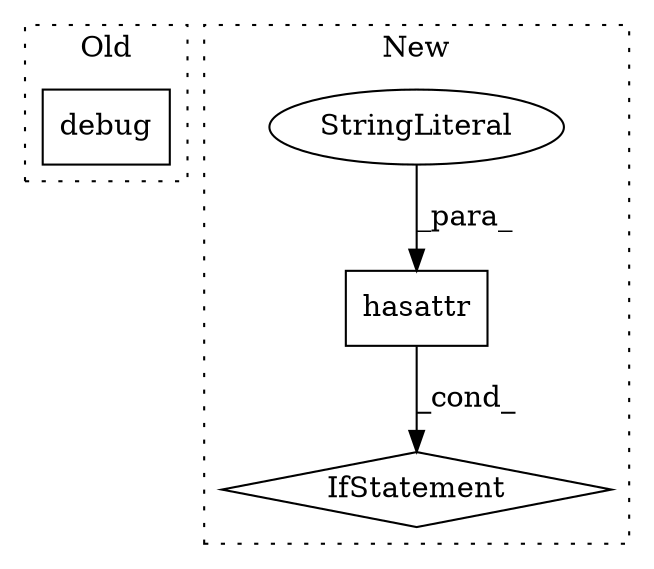 digraph G {
subgraph cluster0 {
1 [label="debug" a="32" s="2978" l="7" shape="box"];
label = "Old";
style="dotted";
}
subgraph cluster1 {
2 [label="hasattr" a="32" s="2429,2455" l="8,1" shape="box"];
3 [label="StringLiteral" a="45" s="2442" l="13" shape="ellipse"];
4 [label="IfStatement" a="25" s="2425,2471" l="4,2" shape="diamond"];
label = "New";
style="dotted";
}
2 -> 4 [label="_cond_"];
3 -> 2 [label="_para_"];
}